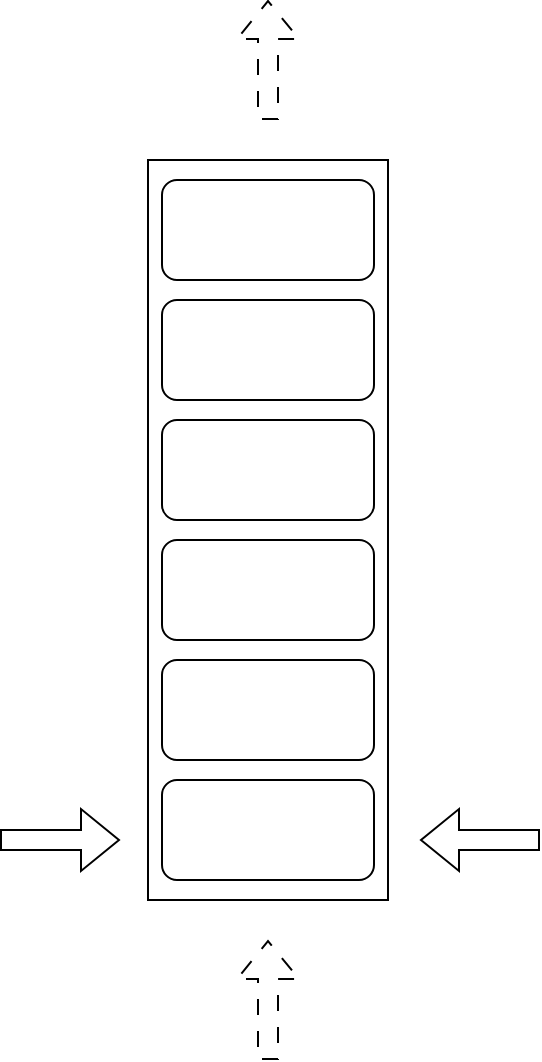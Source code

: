 <mxfile version="24.4.10" type="github">
  <diagram name="第 1 页" id="hC75igiCwvL__al-wfEh">
    <mxGraphModel dx="1434" dy="746" grid="1" gridSize="10" guides="1" tooltips="1" connect="1" arrows="1" fold="1" page="1" pageScale="1" pageWidth="827" pageHeight="1169" math="0" shadow="0">
      <root>
        <mxCell id="0" />
        <mxCell id="1" parent="0" />
        <mxCell id="YseJTLHS7q6bGG2G6yF--5" value="" style="rounded=0;whiteSpace=wrap;html=1;" vertex="1" parent="1">
          <mxGeometry x="354" y="250" width="120" height="370" as="geometry" />
        </mxCell>
        <mxCell id="YseJTLHS7q6bGG2G6yF--6" value="" style="rounded=1;whiteSpace=wrap;html=1;" vertex="1" parent="1">
          <mxGeometry x="361" y="560" width="106" height="50" as="geometry" />
        </mxCell>
        <mxCell id="YseJTLHS7q6bGG2G6yF--7" value="" style="rounded=1;whiteSpace=wrap;html=1;" vertex="1" parent="1">
          <mxGeometry x="361" y="500" width="106" height="50" as="geometry" />
        </mxCell>
        <mxCell id="YseJTLHS7q6bGG2G6yF--8" value="" style="rounded=1;whiteSpace=wrap;html=1;" vertex="1" parent="1">
          <mxGeometry x="361" y="440" width="106" height="50" as="geometry" />
        </mxCell>
        <mxCell id="YseJTLHS7q6bGG2G6yF--9" value="" style="rounded=1;whiteSpace=wrap;html=1;" vertex="1" parent="1">
          <mxGeometry x="361" y="380" width="106" height="50" as="geometry" />
        </mxCell>
        <mxCell id="YseJTLHS7q6bGG2G6yF--10" value="" style="rounded=1;whiteSpace=wrap;html=1;" vertex="1" parent="1">
          <mxGeometry x="361" y="320" width="106" height="50" as="geometry" />
        </mxCell>
        <mxCell id="YseJTLHS7q6bGG2G6yF--11" value="" style="rounded=1;whiteSpace=wrap;html=1;" vertex="1" parent="1">
          <mxGeometry x="361" y="260" width="106" height="50" as="geometry" />
        </mxCell>
        <mxCell id="YseJTLHS7q6bGG2G6yF--12" value="" style="shape=flexArrow;endArrow=classic;html=1;rounded=0;" edge="1" parent="1">
          <mxGeometry width="50" height="50" relative="1" as="geometry">
            <mxPoint x="280" y="590" as="sourcePoint" />
            <mxPoint x="340" y="590" as="targetPoint" />
          </mxGeometry>
        </mxCell>
        <mxCell id="YseJTLHS7q6bGG2G6yF--13" value="" style="shape=flexArrow;endArrow=classic;html=1;rounded=0;" edge="1" parent="1">
          <mxGeometry width="50" height="50" relative="1" as="geometry">
            <mxPoint x="550" y="590" as="sourcePoint" />
            <mxPoint x="490" y="590" as="targetPoint" />
          </mxGeometry>
        </mxCell>
        <mxCell id="YseJTLHS7q6bGG2G6yF--14" value="" style="shape=flexArrow;endArrow=classic;html=1;rounded=0;dashed=1;dashPattern=8 8;" edge="1" parent="1">
          <mxGeometry width="50" height="50" relative="1" as="geometry">
            <mxPoint x="414" y="230" as="sourcePoint" />
            <mxPoint x="414" y="170" as="targetPoint" />
          </mxGeometry>
        </mxCell>
        <mxCell id="YseJTLHS7q6bGG2G6yF--15" value="" style="shape=flexArrow;endArrow=classic;html=1;rounded=0;dashed=1;dashPattern=8 8;" edge="1" parent="1">
          <mxGeometry width="50" height="50" relative="1" as="geometry">
            <mxPoint x="414" y="700" as="sourcePoint" />
            <mxPoint x="414" y="640" as="targetPoint" />
          </mxGeometry>
        </mxCell>
      </root>
    </mxGraphModel>
  </diagram>
</mxfile>
